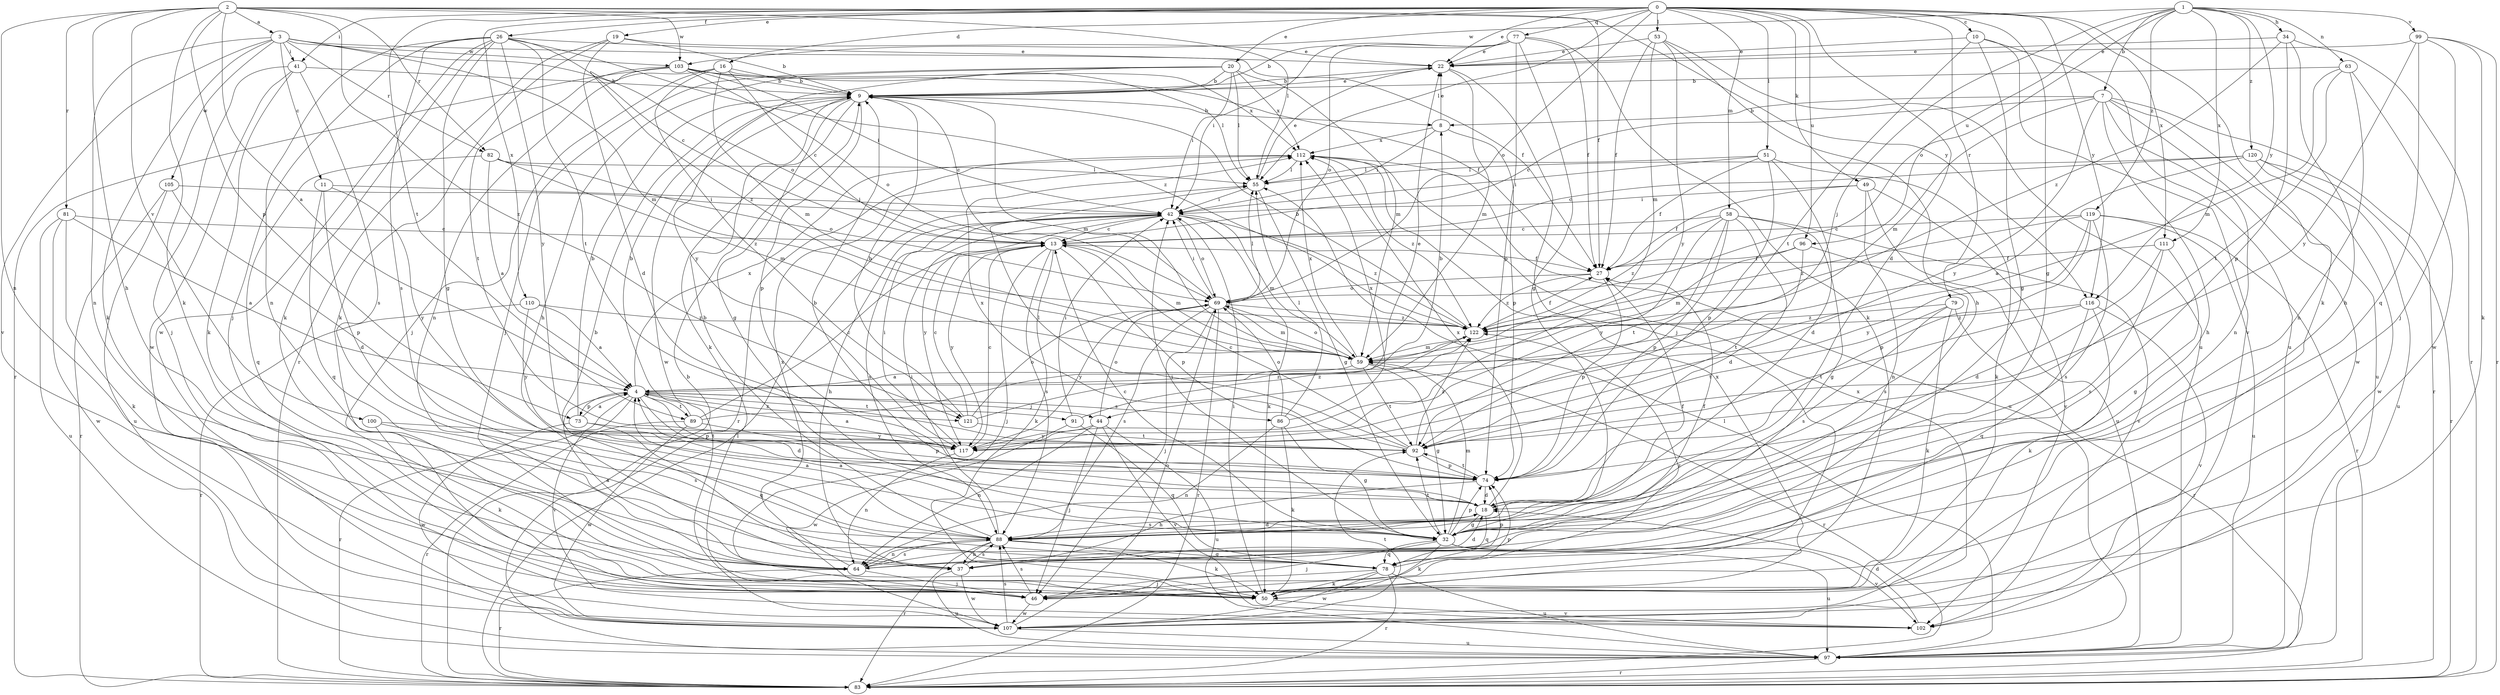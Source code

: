 strict digraph  {
0;
1;
2;
3;
4;
7;
8;
9;
10;
11;
13;
16;
18;
19;
20;
22;
26;
27;
32;
34;
37;
41;
42;
44;
46;
49;
50;
51;
53;
55;
58;
59;
63;
64;
69;
73;
74;
77;
78;
79;
81;
82;
83;
86;
88;
89;
91;
92;
96;
97;
99;
100;
102;
103;
105;
107;
110;
111;
112;
116;
117;
119;
120;
121;
122;
0 -> 10  [label=c];
0 -> 16  [label=d];
0 -> 18  [label=d];
0 -> 19  [label=e];
0 -> 20  [label=e];
0 -> 22  [label=e];
0 -> 26  [label=f];
0 -> 32  [label=g];
0 -> 41  [label=i];
0 -> 49  [label=k];
0 -> 50  [label=k];
0 -> 51  [label=l];
0 -> 53  [label=l];
0 -> 55  [label=l];
0 -> 58  [label=m];
0 -> 69  [label=o];
0 -> 77  [label=q];
0 -> 79  [label=r];
0 -> 89  [label=t];
0 -> 96  [label=u];
0 -> 110  [label=x];
0 -> 111  [label=x];
0 -> 116  [label=y];
1 -> 7  [label=b];
1 -> 34  [label=h];
1 -> 44  [label=j];
1 -> 63  [label=n];
1 -> 69  [label=o];
1 -> 96  [label=u];
1 -> 99  [label=v];
1 -> 103  [label=w];
1 -> 111  [label=x];
1 -> 116  [label=y];
1 -> 119  [label=z];
1 -> 120  [label=z];
2 -> 3  [label=a];
2 -> 4  [label=a];
2 -> 27  [label=f];
2 -> 37  [label=h];
2 -> 50  [label=k];
2 -> 55  [label=l];
2 -> 64  [label=n];
2 -> 73  [label=p];
2 -> 81  [label=r];
2 -> 82  [label=r];
2 -> 100  [label=v];
2 -> 103  [label=w];
2 -> 116  [label=y];
2 -> 121  [label=z];
3 -> 11  [label=c];
3 -> 27  [label=f];
3 -> 41  [label=i];
3 -> 50  [label=k];
3 -> 59  [label=m];
3 -> 64  [label=n];
3 -> 69  [label=o];
3 -> 82  [label=r];
3 -> 102  [label=v];
3 -> 103  [label=w];
3 -> 105  [label=w];
4 -> 8  [label=b];
4 -> 18  [label=d];
4 -> 44  [label=j];
4 -> 73  [label=p];
4 -> 74  [label=p];
4 -> 83  [label=r];
4 -> 86  [label=s];
4 -> 89  [label=t];
4 -> 91  [label=t];
4 -> 102  [label=v];
4 -> 112  [label=x];
4 -> 121  [label=z];
7 -> 8  [label=b];
7 -> 13  [label=c];
7 -> 37  [label=h];
7 -> 59  [label=m];
7 -> 64  [label=n];
7 -> 83  [label=r];
7 -> 97  [label=u];
7 -> 107  [label=w];
7 -> 117  [label=y];
8 -> 22  [label=e];
8 -> 42  [label=i];
8 -> 74  [label=p];
8 -> 112  [label=x];
9 -> 8  [label=b];
9 -> 13  [label=c];
9 -> 22  [label=e];
9 -> 32  [label=g];
9 -> 50  [label=k];
9 -> 59  [label=m];
9 -> 74  [label=p];
9 -> 107  [label=w];
10 -> 22  [label=e];
10 -> 32  [label=g];
10 -> 92  [label=t];
10 -> 97  [label=u];
10 -> 102  [label=v];
11 -> 18  [label=d];
11 -> 42  [label=i];
11 -> 78  [label=q];
11 -> 117  [label=y];
13 -> 27  [label=f];
13 -> 46  [label=j];
13 -> 50  [label=k];
13 -> 59  [label=m];
13 -> 74  [label=p];
13 -> 88  [label=s];
13 -> 117  [label=y];
16 -> 9  [label=b];
16 -> 13  [label=c];
16 -> 46  [label=j];
16 -> 59  [label=m];
16 -> 64  [label=n];
16 -> 112  [label=x];
16 -> 121  [label=z];
18 -> 9  [label=b];
18 -> 32  [label=g];
18 -> 78  [label=q];
18 -> 88  [label=s];
18 -> 112  [label=x];
19 -> 9  [label=b];
19 -> 18  [label=d];
19 -> 22  [label=e];
19 -> 50  [label=k];
19 -> 83  [label=r];
20 -> 9  [label=b];
20 -> 37  [label=h];
20 -> 42  [label=i];
20 -> 46  [label=j];
20 -> 55  [label=l];
20 -> 59  [label=m];
20 -> 112  [label=x];
20 -> 117  [label=y];
22 -> 9  [label=b];
22 -> 46  [label=j];
22 -> 59  [label=m];
26 -> 13  [label=c];
26 -> 22  [label=e];
26 -> 32  [label=g];
26 -> 46  [label=j];
26 -> 50  [label=k];
26 -> 64  [label=n];
26 -> 88  [label=s];
26 -> 92  [label=t];
26 -> 107  [label=w];
26 -> 117  [label=y];
26 -> 122  [label=z];
27 -> 69  [label=o];
27 -> 74  [label=p];
27 -> 122  [label=z];
32 -> 4  [label=a];
32 -> 13  [label=c];
32 -> 27  [label=f];
32 -> 42  [label=i];
32 -> 46  [label=j];
32 -> 50  [label=k];
32 -> 59  [label=m];
32 -> 74  [label=p];
32 -> 78  [label=q];
32 -> 92  [label=t];
32 -> 97  [label=u];
32 -> 102  [label=v];
34 -> 22  [label=e];
34 -> 37  [label=h];
34 -> 74  [label=p];
34 -> 83  [label=r];
34 -> 122  [label=z];
37 -> 9  [label=b];
37 -> 88  [label=s];
37 -> 97  [label=u];
37 -> 107  [label=w];
41 -> 9  [label=b];
41 -> 46  [label=j];
41 -> 50  [label=k];
41 -> 88  [label=s];
41 -> 107  [label=w];
42 -> 13  [label=c];
42 -> 37  [label=h];
42 -> 50  [label=k];
42 -> 59  [label=m];
42 -> 69  [label=o];
42 -> 88  [label=s];
42 -> 117  [label=y];
42 -> 122  [label=z];
44 -> 46  [label=j];
44 -> 64  [label=n];
44 -> 69  [label=o];
44 -> 97  [label=u];
44 -> 102  [label=v];
44 -> 117  [label=y];
46 -> 74  [label=p];
46 -> 88  [label=s];
46 -> 107  [label=w];
46 -> 122  [label=z];
49 -> 27  [label=f];
49 -> 42  [label=i];
49 -> 64  [label=n];
49 -> 97  [label=u];
49 -> 102  [label=v];
50 -> 42  [label=i];
50 -> 102  [label=v];
50 -> 112  [label=x];
51 -> 18  [label=d];
51 -> 27  [label=f];
51 -> 42  [label=i];
51 -> 50  [label=k];
51 -> 55  [label=l];
51 -> 74  [label=p];
53 -> 22  [label=e];
53 -> 27  [label=f];
53 -> 37  [label=h];
53 -> 59  [label=m];
53 -> 97  [label=u];
53 -> 117  [label=y];
55 -> 22  [label=e];
55 -> 32  [label=g];
55 -> 42  [label=i];
58 -> 13  [label=c];
58 -> 18  [label=d];
58 -> 32  [label=g];
58 -> 74  [label=p];
58 -> 92  [label=t];
58 -> 102  [label=v];
58 -> 117  [label=y];
58 -> 122  [label=z];
59 -> 4  [label=a];
59 -> 32  [label=g];
59 -> 69  [label=o];
59 -> 83  [label=r];
59 -> 92  [label=t];
59 -> 112  [label=x];
63 -> 9  [label=b];
63 -> 59  [label=m];
63 -> 64  [label=n];
63 -> 92  [label=t];
63 -> 107  [label=w];
64 -> 4  [label=a];
64 -> 18  [label=d];
64 -> 46  [label=j];
64 -> 83  [label=r];
64 -> 88  [label=s];
64 -> 112  [label=x];
69 -> 42  [label=i];
69 -> 46  [label=j];
69 -> 55  [label=l];
69 -> 59  [label=m];
69 -> 83  [label=r];
69 -> 88  [label=s];
69 -> 117  [label=y];
69 -> 122  [label=z];
73 -> 4  [label=a];
73 -> 9  [label=b];
73 -> 78  [label=q];
73 -> 107  [label=w];
73 -> 117  [label=y];
74 -> 18  [label=d];
74 -> 37  [label=h];
74 -> 92  [label=t];
77 -> 9  [label=b];
77 -> 22  [label=e];
77 -> 27  [label=f];
77 -> 32  [label=g];
77 -> 42  [label=i];
77 -> 50  [label=k];
77 -> 69  [label=o];
77 -> 74  [label=p];
78 -> 46  [label=j];
78 -> 50  [label=k];
78 -> 74  [label=p];
78 -> 83  [label=r];
78 -> 97  [label=u];
78 -> 107  [label=w];
79 -> 50  [label=k];
79 -> 83  [label=r];
79 -> 88  [label=s];
79 -> 92  [label=t];
79 -> 122  [label=z];
81 -> 4  [label=a];
81 -> 13  [label=c];
81 -> 50  [label=k];
81 -> 97  [label=u];
81 -> 107  [label=w];
82 -> 4  [label=a];
82 -> 55  [label=l];
82 -> 59  [label=m];
82 -> 69  [label=o];
82 -> 78  [label=q];
83 -> 55  [label=l];
86 -> 32  [label=g];
86 -> 50  [label=k];
86 -> 55  [label=l];
86 -> 64  [label=n];
86 -> 69  [label=o];
86 -> 112  [label=x];
88 -> 4  [label=a];
88 -> 9  [label=b];
88 -> 18  [label=d];
88 -> 27  [label=f];
88 -> 37  [label=h];
88 -> 42  [label=i];
88 -> 50  [label=k];
88 -> 64  [label=n];
88 -> 78  [label=q];
88 -> 83  [label=r];
89 -> 9  [label=b];
89 -> 13  [label=c];
89 -> 22  [label=e];
89 -> 74  [label=p];
89 -> 83  [label=r];
89 -> 107  [label=w];
91 -> 42  [label=i];
91 -> 78  [label=q];
91 -> 107  [label=w];
91 -> 122  [label=z];
92 -> 13  [label=c];
92 -> 55  [label=l];
92 -> 74  [label=p];
92 -> 112  [label=x];
92 -> 122  [label=z];
96 -> 27  [label=f];
96 -> 59  [label=m];
96 -> 88  [label=s];
96 -> 92  [label=t];
97 -> 9  [label=b];
97 -> 55  [label=l];
97 -> 83  [label=r];
99 -> 22  [label=e];
99 -> 46  [label=j];
99 -> 50  [label=k];
99 -> 78  [label=q];
99 -> 83  [label=r];
99 -> 117  [label=y];
100 -> 50  [label=k];
100 -> 88  [label=s];
100 -> 92  [label=t];
102 -> 18  [label=d];
103 -> 9  [label=b];
103 -> 27  [label=f];
103 -> 42  [label=i];
103 -> 55  [label=l];
103 -> 69  [label=o];
103 -> 83  [label=r];
103 -> 92  [label=t];
103 -> 122  [label=z];
105 -> 42  [label=i];
105 -> 74  [label=p];
105 -> 83  [label=r];
105 -> 97  [label=u];
107 -> 69  [label=o];
107 -> 88  [label=s];
107 -> 92  [label=t];
107 -> 97  [label=u];
107 -> 112  [label=x];
110 -> 4  [label=a];
110 -> 83  [label=r];
110 -> 117  [label=y];
110 -> 122  [label=z];
111 -> 18  [label=d];
111 -> 27  [label=f];
111 -> 32  [label=g];
111 -> 88  [label=s];
112 -> 55  [label=l];
112 -> 83  [label=r];
112 -> 97  [label=u];
112 -> 122  [label=z];
116 -> 50  [label=k];
116 -> 78  [label=q];
116 -> 92  [label=t];
116 -> 102  [label=v];
116 -> 122  [label=z];
117 -> 4  [label=a];
117 -> 13  [label=c];
117 -> 42  [label=i];
117 -> 64  [label=n];
119 -> 13  [label=c];
119 -> 74  [label=p];
119 -> 83  [label=r];
119 -> 88  [label=s];
119 -> 97  [label=u];
119 -> 117  [label=y];
119 -> 122  [label=z];
120 -> 4  [label=a];
120 -> 13  [label=c];
120 -> 55  [label=l];
120 -> 83  [label=r];
120 -> 97  [label=u];
120 -> 107  [label=w];
121 -> 9  [label=b];
121 -> 13  [label=c];
121 -> 69  [label=o];
121 -> 92  [label=t];
121 -> 122  [label=z];
122 -> 9  [label=b];
122 -> 27  [label=f];
122 -> 59  [label=m];
}
